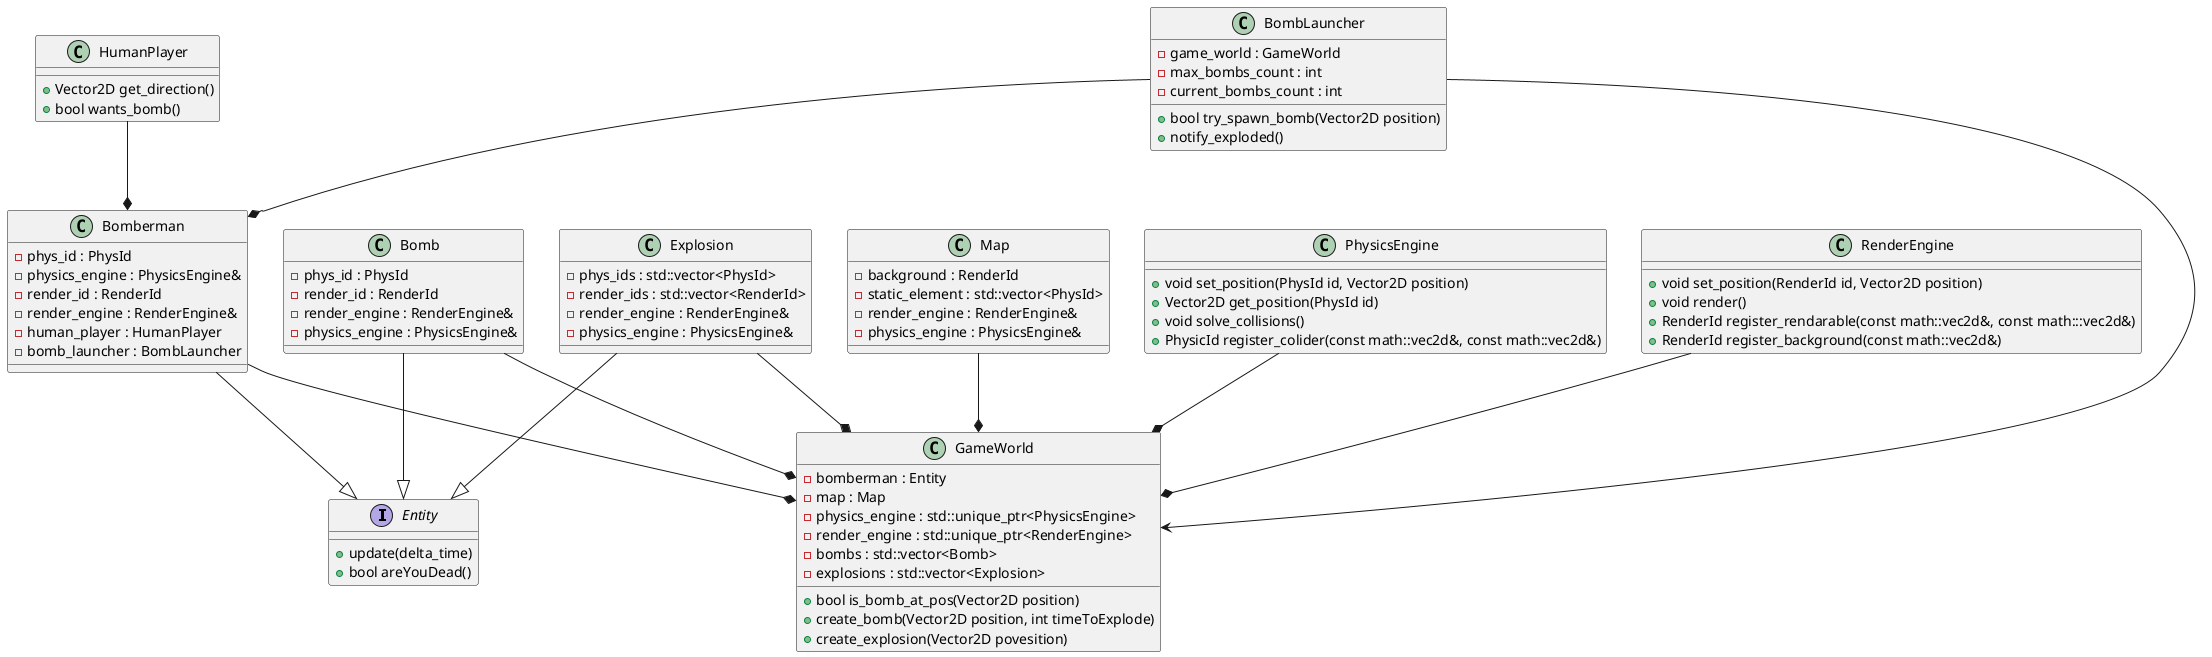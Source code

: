 @startuml

interface Entity {
+ update(delta_time)
+ bool areYouDead()
}

class Bomberman {
- phys_id : PhysId
- physics_engine : PhysicsEngine&
- render_id : RenderId
- render_engine : RenderEngine&
- human_player : HumanPlayer
- bomb_launcher : BombLauncher
}

class GameWorld {
- bomberman : Entity
- map : Map
- physics_engine : std::unique_ptr<PhysicsEngine>
- render_engine : std::unique_ptr<RenderEngine>
- bombs : std::vector<Bomb>
- explosions : std::vector<Explosion>
+ bool is_bomb_at_pos(Vector2D position)
+ create_bomb(Vector2D position, int timeToExplode)
+ create_explosion(Vector2D povesition)
}

class HumanPlayer {
+ Vector2D get_direction()
+ bool wants_bomb()
}

class BombLauncher {
- game_world : GameWorld
- max_bombs_count : int
- current_bombs_count : int
+ bool try_spawn_bomb(Vector2D position)
+ notify_exploded()
}

class Map {
- background : RenderId
- static_element : std::vector<PhysId>
- render_engine : RenderEngine&
- physics_engine : PhysicsEngine&
}

class PhysicsEngine{
+ void set_position(PhysId id, Vector2D position)
+ Vector2D get_position(PhysId id)
+ void solve_collisions()
+ PhysicId register_colider(const math::vec2d&, const math::vec2d&)
}

class RenderEngine{
+ void set_position(RenderId id, Vector2D position)
+ void render()
+ RenderId register_rendarable(const math::vec2d&, const math:::vec2d&)
+ RenderId register_background(const math::vec2d&)
}

class Bomb {
- phys_id : PhysId
- render_id : RenderId
- render_engine : RenderEngine&
- physics_engine : PhysicsEngine&
}

class Explosion {
- phys_ids : std::vector<PhysId>
- render_ids : std::vector<RenderId>
- render_engine : RenderEngine&
- physics_engine : PhysicsEngine&
}

Bomberman --|> Entity
Bomb --|> Entity
Explosion --|> Entity

Bomberman --* GameWorld
Bomb --* GameWorld
Explosion --* GameWorld

HumanPlayer --* Bomberman

BombLauncher --> GameWorld
BombLauncher --* Bomberman


Map --* GameWorld

RenderEngine --* GameWorld
PhysicsEngine --* GameWorld

@enduml
